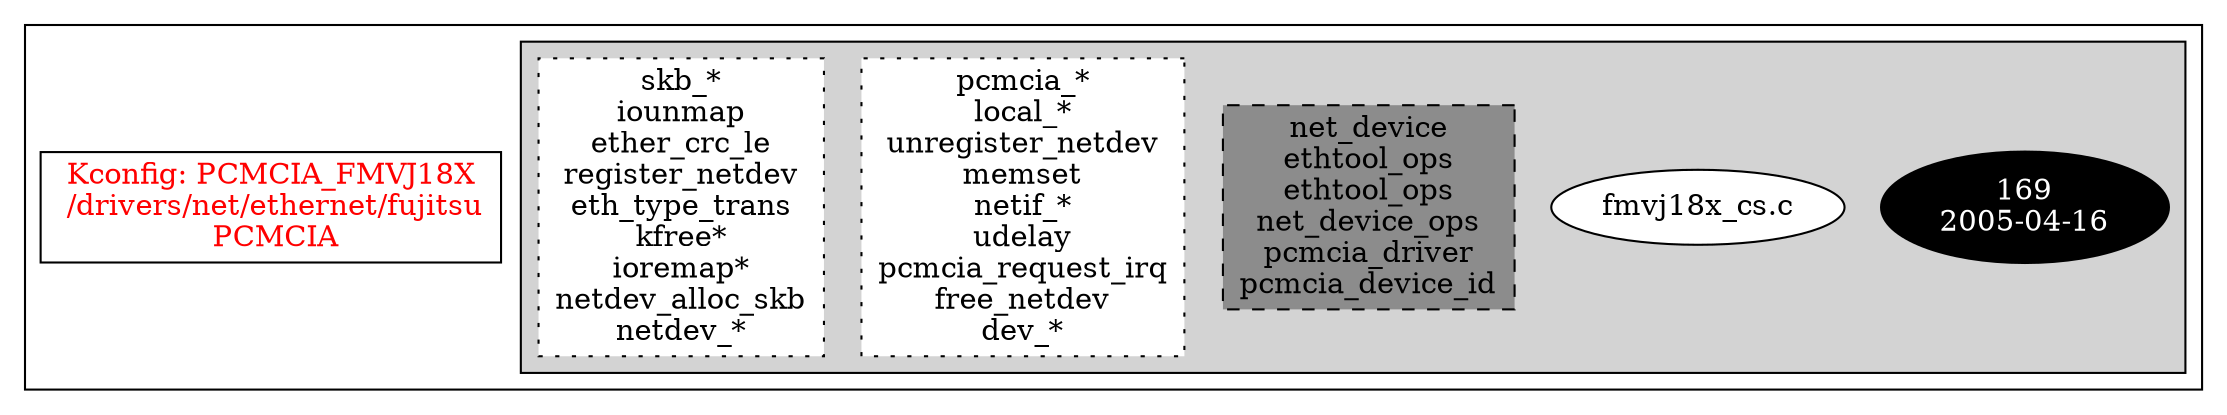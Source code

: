digraph Driver {
	ranksep=2;
	splines=ortho;
	//Symbol: PCMCIA_FMVJ18X
	subgraph "cluster_PCMCIA_FMVJ18X"{
		subgraph "cluster_fmvj18x_cs.c" {
			style=filled
			"commit_fmvj18x_cs.c" [style=filled, fillcolor=black, fontcolor=white, label="169\n2005-04-16"];
			"fmvj18x_cs.c" [style=filled, fillcolor=white, fontcolor=black, label="fmvj18x_cs.c\n"];
			"structs-fmvj18x_cs.c" [style="filled,dashed" shape=box, fillcolor=grey55, fontcolor=black, label="net_device\nethtool_ops\nethtool_ops\nnet_device_ops\npcmcia_driver\npcmcia_device_id\n"];
			"funccall2-fmvj18x_cs.c" [style="filled,dotted" shape=box, fillcolor=white, fontcolor=black, label="pcmcia_*\nlocal_*\nunregister_netdev\nmemset\nnetif_*\nudelay\npcmcia_request_irq\nfree_netdev\ndev_*\n"];
			"funccall1-fmvj18x_cs.c" [style="filled,dotted" shape=box, fillcolor=white, fontcolor=black, label="skb_*\niounmap\nether_crc_le\nregister_netdev\neth_type_trans\nkfree*\nioremap*\nnetdev_alloc_skb\nnetdev_*\n"];
		}
		"K:PCMCIA_FMVJ18X" [label="Kconfig: PCMCIA_FMVJ18X\n /drivers/net/ethernet/fujitsu\n  PCMCIA ", shape=box, fontcolor=red];
	}
}
